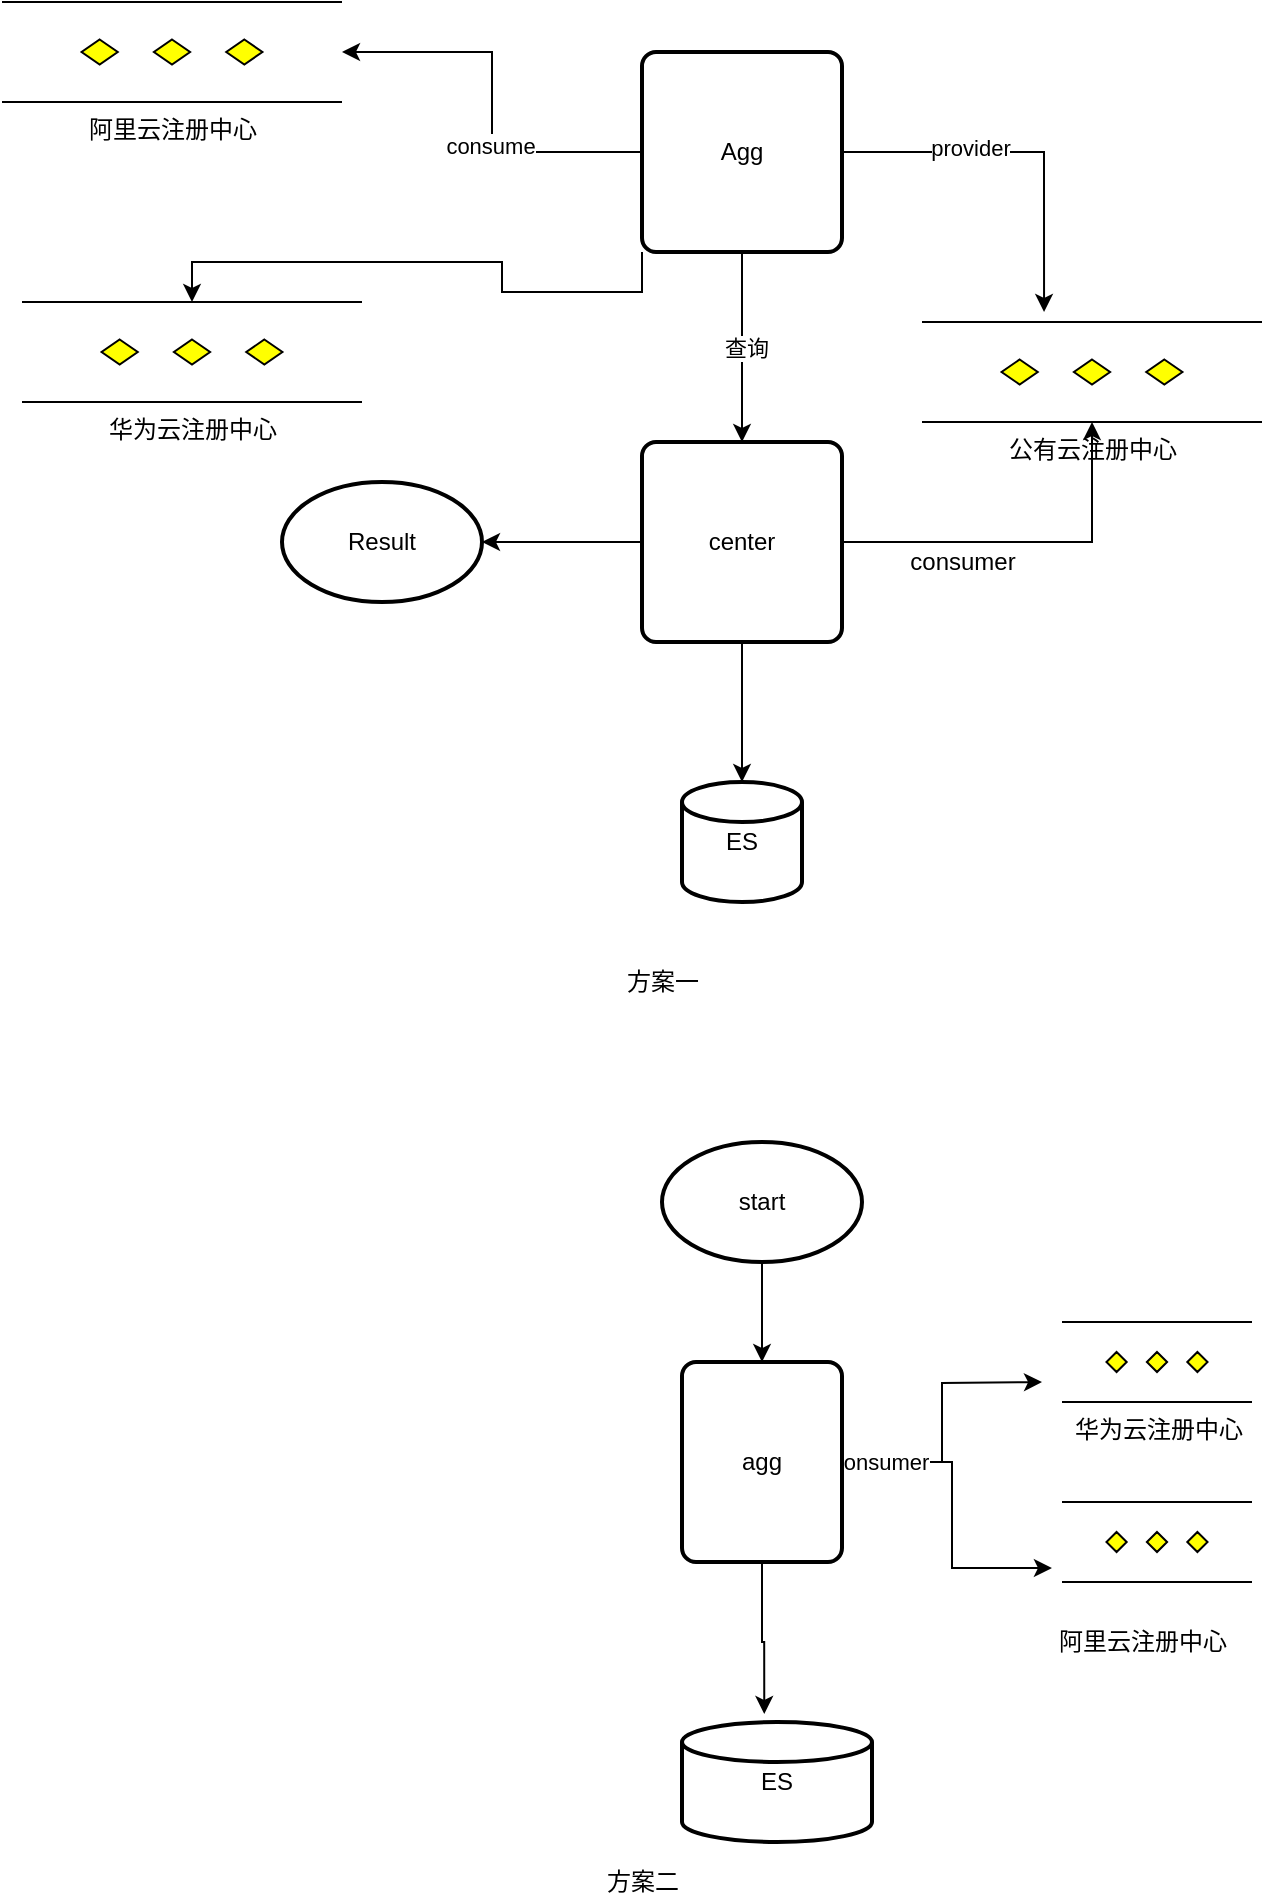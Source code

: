 <mxfile version="14.8.3" type="github">
  <diagram id="pRob9VHovGjKbWIQckgJ" name="Page-1">
    <mxGraphModel dx="1773" dy="614" grid="1" gridSize="10" guides="1" tooltips="1" connect="1" arrows="1" fold="1" page="1" pageScale="1" pageWidth="827" pageHeight="1169" math="0" shadow="0">
      <root>
        <mxCell id="0" />
        <mxCell id="1" parent="0" />
        <mxCell id="91QXkBpkG7aNFriTi6LD-1" value="ES" style="strokeWidth=2;html=1;shape=mxgraph.flowchart.database;whiteSpace=wrap;" vertex="1" parent="1">
          <mxGeometry x="300" y="430" width="60" height="60" as="geometry" />
        </mxCell>
        <mxCell id="91QXkBpkG7aNFriTi6LD-7" style="edgeStyle=orthogonalEdgeStyle;rounded=0;orthogonalLoop=1;jettySize=auto;html=1;entryX=0.5;entryY=0;entryDx=0;entryDy=0;entryPerimeter=0;" edge="1" parent="1" source="91QXkBpkG7aNFriTi6LD-2" target="91QXkBpkG7aNFriTi6LD-1">
          <mxGeometry relative="1" as="geometry" />
        </mxCell>
        <mxCell id="91QXkBpkG7aNFriTi6LD-16" style="edgeStyle=orthogonalEdgeStyle;rounded=0;orthogonalLoop=1;jettySize=auto;html=1;exitX=1;exitY=0.5;exitDx=0;exitDy=0;" edge="1" parent="1" source="91QXkBpkG7aNFriTi6LD-2" target="91QXkBpkG7aNFriTi6LD-4">
          <mxGeometry relative="1" as="geometry" />
        </mxCell>
        <mxCell id="91QXkBpkG7aNFriTi6LD-24" value="" style="edgeStyle=orthogonalEdgeStyle;rounded=0;orthogonalLoop=1;jettySize=auto;html=1;" edge="1" parent="1" source="91QXkBpkG7aNFriTi6LD-2" target="91QXkBpkG7aNFriTi6LD-23">
          <mxGeometry relative="1" as="geometry" />
        </mxCell>
        <mxCell id="91QXkBpkG7aNFriTi6LD-2" value="center" style="rounded=1;whiteSpace=wrap;html=1;absoluteArcSize=1;arcSize=14;strokeWidth=2;" vertex="1" parent="1">
          <mxGeometry x="280" y="260" width="100" height="100" as="geometry" />
        </mxCell>
        <mxCell id="91QXkBpkG7aNFriTi6LD-5" style="edgeStyle=orthogonalEdgeStyle;rounded=0;orthogonalLoop=1;jettySize=auto;html=1;entryX=0.5;entryY=0;entryDx=0;entryDy=0;" edge="1" parent="1" source="91QXkBpkG7aNFriTi6LD-3" target="91QXkBpkG7aNFriTi6LD-2">
          <mxGeometry relative="1" as="geometry" />
        </mxCell>
        <mxCell id="91QXkBpkG7aNFriTi6LD-6" value="查询" style="edgeLabel;html=1;align=center;verticalAlign=middle;resizable=0;points=[];" vertex="1" connectable="0" parent="91QXkBpkG7aNFriTi6LD-5">
          <mxGeometry y="2" relative="1" as="geometry">
            <mxPoint as="offset" />
          </mxGeometry>
        </mxCell>
        <mxCell id="91QXkBpkG7aNFriTi6LD-8" style="edgeStyle=orthogonalEdgeStyle;rounded=0;orthogonalLoop=1;jettySize=auto;html=1;exitX=1;exitY=0.5;exitDx=0;exitDy=0;entryX=0.359;entryY=-0.1;entryDx=0;entryDy=0;entryPerimeter=0;" edge="1" parent="1" source="91QXkBpkG7aNFriTi6LD-3" target="91QXkBpkG7aNFriTi6LD-4">
          <mxGeometry relative="1" as="geometry" />
        </mxCell>
        <mxCell id="91QXkBpkG7aNFriTi6LD-9" value="provider" style="edgeLabel;html=1;align=center;verticalAlign=middle;resizable=0;points=[];" vertex="1" connectable="0" parent="91QXkBpkG7aNFriTi6LD-8">
          <mxGeometry x="-0.298" y="2" relative="1" as="geometry">
            <mxPoint as="offset" />
          </mxGeometry>
        </mxCell>
        <mxCell id="91QXkBpkG7aNFriTi6LD-13" style="edgeStyle=orthogonalEdgeStyle;rounded=0;orthogonalLoop=1;jettySize=auto;html=1;exitX=0;exitY=0.5;exitDx=0;exitDy=0;" edge="1" parent="1" source="91QXkBpkG7aNFriTi6LD-3" target="91QXkBpkG7aNFriTi6LD-10">
          <mxGeometry relative="1" as="geometry" />
        </mxCell>
        <mxCell id="91QXkBpkG7aNFriTi6LD-15" value="consume" style="edgeLabel;html=1;align=center;verticalAlign=middle;resizable=0;points=[];" vertex="1" connectable="0" parent="91QXkBpkG7aNFriTi6LD-13">
          <mxGeometry x="-0.22" y="1" relative="1" as="geometry">
            <mxPoint as="offset" />
          </mxGeometry>
        </mxCell>
        <mxCell id="91QXkBpkG7aNFriTi6LD-14" style="edgeStyle=orthogonalEdgeStyle;rounded=0;orthogonalLoop=1;jettySize=auto;html=1;exitX=0;exitY=1;exitDx=0;exitDy=0;" edge="1" parent="1" source="91QXkBpkG7aNFriTi6LD-3" target="91QXkBpkG7aNFriTi6LD-11">
          <mxGeometry relative="1" as="geometry" />
        </mxCell>
        <mxCell id="91QXkBpkG7aNFriTi6LD-3" value="Agg" style="rounded=1;whiteSpace=wrap;html=1;absoluteArcSize=1;arcSize=14;strokeWidth=2;" vertex="1" parent="1">
          <mxGeometry x="280" y="65" width="100" height="100" as="geometry" />
        </mxCell>
        <mxCell id="91QXkBpkG7aNFriTi6LD-4" value="公有云注册中心" style="verticalLabelPosition=bottom;verticalAlign=top;html=1;shape=mxgraph.flowchart.parallel_mode;pointerEvents=1" vertex="1" parent="1">
          <mxGeometry x="420" y="200" width="170" height="50" as="geometry" />
        </mxCell>
        <mxCell id="91QXkBpkG7aNFriTi6LD-10" value="阿里云注册中心" style="verticalLabelPosition=bottom;verticalAlign=top;html=1;shape=mxgraph.flowchart.parallel_mode;pointerEvents=1" vertex="1" parent="1">
          <mxGeometry x="-40" y="40" width="170" height="50" as="geometry" />
        </mxCell>
        <mxCell id="91QXkBpkG7aNFriTi6LD-11" value="华为云注册中心" style="verticalLabelPosition=bottom;verticalAlign=top;html=1;shape=mxgraph.flowchart.parallel_mode;pointerEvents=1" vertex="1" parent="1">
          <mxGeometry x="-30" y="190" width="170" height="50" as="geometry" />
        </mxCell>
        <mxCell id="91QXkBpkG7aNFriTi6LD-17" value="consumer" style="text;html=1;align=center;verticalAlign=middle;resizable=0;points=[];autosize=1;strokeColor=none;" vertex="1" parent="1">
          <mxGeometry x="405" y="310" width="70" height="20" as="geometry" />
        </mxCell>
        <mxCell id="91QXkBpkG7aNFriTi6LD-18" value="方案一" style="text;html=1;align=center;verticalAlign=middle;resizable=0;points=[];autosize=1;strokeColor=none;" vertex="1" parent="1">
          <mxGeometry x="265" y="520" width="50" height="20" as="geometry" />
        </mxCell>
        <mxCell id="91QXkBpkG7aNFriTi6LD-22" style="edgeStyle=orthogonalEdgeStyle;rounded=0;orthogonalLoop=1;jettySize=auto;html=1;entryX=0.433;entryY=-0.067;entryDx=0;entryDy=0;entryPerimeter=0;" edge="1" parent="1" source="91QXkBpkG7aNFriTi6LD-19" target="91QXkBpkG7aNFriTi6LD-20">
          <mxGeometry relative="1" as="geometry" />
        </mxCell>
        <mxCell id="91QXkBpkG7aNFriTi6LD-33" style="edgeStyle=orthogonalEdgeStyle;rounded=0;orthogonalLoop=1;jettySize=auto;html=1;" edge="1" parent="1" source="91QXkBpkG7aNFriTi6LD-19">
          <mxGeometry relative="1" as="geometry">
            <mxPoint x="480" y="730" as="targetPoint" />
          </mxGeometry>
        </mxCell>
        <mxCell id="91QXkBpkG7aNFriTi6LD-34" style="edgeStyle=orthogonalEdgeStyle;rounded=0;orthogonalLoop=1;jettySize=auto;html=1;exitX=1;exitY=0.5;exitDx=0;exitDy=0;entryX=-0.053;entryY=0.825;entryDx=0;entryDy=0;entryPerimeter=0;" edge="1" parent="1" source="91QXkBpkG7aNFriTi6LD-19" target="91QXkBpkG7aNFriTi6LD-28">
          <mxGeometry relative="1" as="geometry" />
        </mxCell>
        <mxCell id="91QXkBpkG7aNFriTi6LD-35" value="consumer" style="edgeLabel;html=1;align=center;verticalAlign=middle;resizable=0;points=[];" vertex="1" connectable="0" parent="91QXkBpkG7aNFriTi6LD-34">
          <mxGeometry x="-0.759" relative="1" as="geometry">
            <mxPoint as="offset" />
          </mxGeometry>
        </mxCell>
        <mxCell id="91QXkBpkG7aNFriTi6LD-19" value="agg" style="rounded=1;whiteSpace=wrap;html=1;absoluteArcSize=1;arcSize=14;strokeWidth=2;" vertex="1" parent="1">
          <mxGeometry x="300" y="720" width="80" height="100" as="geometry" />
        </mxCell>
        <mxCell id="91QXkBpkG7aNFriTi6LD-20" value="ES" style="strokeWidth=2;html=1;shape=mxgraph.flowchart.database;whiteSpace=wrap;" vertex="1" parent="1">
          <mxGeometry x="300" y="900" width="95" height="60" as="geometry" />
        </mxCell>
        <mxCell id="91QXkBpkG7aNFriTi6LD-23" value="Result" style="strokeWidth=2;html=1;shape=mxgraph.flowchart.start_1;whiteSpace=wrap;" vertex="1" parent="1">
          <mxGeometry x="100" y="280" width="100" height="60" as="geometry" />
        </mxCell>
        <mxCell id="91QXkBpkG7aNFriTi6LD-26" value="" style="edgeStyle=orthogonalEdgeStyle;rounded=0;orthogonalLoop=1;jettySize=auto;html=1;" edge="1" parent="1" source="91QXkBpkG7aNFriTi6LD-25" target="91QXkBpkG7aNFriTi6LD-19">
          <mxGeometry relative="1" as="geometry" />
        </mxCell>
        <mxCell id="91QXkBpkG7aNFriTi6LD-25" value="start" style="strokeWidth=2;html=1;shape=mxgraph.flowchart.start_1;whiteSpace=wrap;" vertex="1" parent="1">
          <mxGeometry x="290" y="610" width="100" height="60" as="geometry" />
        </mxCell>
        <mxCell id="91QXkBpkG7aNFriTi6LD-27" value="华为云注册中心" style="verticalLabelPosition=bottom;verticalAlign=top;html=1;shape=mxgraph.flowchart.parallel_mode;pointerEvents=1" vertex="1" parent="1">
          <mxGeometry x="490" y="700" width="95" height="40" as="geometry" />
        </mxCell>
        <mxCell id="91QXkBpkG7aNFriTi6LD-28" value="" style="verticalLabelPosition=bottom;verticalAlign=top;html=1;shape=mxgraph.flowchart.parallel_mode;pointerEvents=1" vertex="1" parent="1">
          <mxGeometry x="490" y="790" width="95" height="40" as="geometry" />
        </mxCell>
        <mxCell id="91QXkBpkG7aNFriTi6LD-31" value="阿里云注册中心" style="text;html=1;align=center;verticalAlign=middle;resizable=0;points=[];autosize=1;strokeColor=none;" vertex="1" parent="1">
          <mxGeometry x="480" y="850" width="100" height="20" as="geometry" />
        </mxCell>
        <mxCell id="91QXkBpkG7aNFriTi6LD-36" value="方案二" style="text;html=1;align=center;verticalAlign=middle;resizable=0;points=[];autosize=1;strokeColor=none;" vertex="1" parent="1">
          <mxGeometry x="255" y="970" width="50" height="20" as="geometry" />
        </mxCell>
      </root>
    </mxGraphModel>
  </diagram>
</mxfile>
